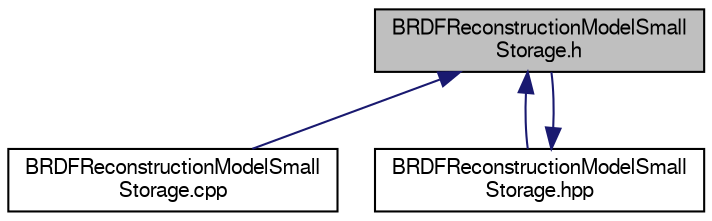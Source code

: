digraph "BRDFReconstructionModelSmallStorage.h"
{
 // LATEX_PDF_SIZE
  edge [fontname="FreeSans",fontsize="10",labelfontname="FreeSans",labelfontsize="10"];
  node [fontname="FreeSans",fontsize="10",shape=record];
  Node23 [label="BRDFReconstructionModelSmall\lStorage.h",height=0.2,width=0.4,color="black", fillcolor="grey75", style="filled", fontcolor="black",tooltip=" "];
  Node23 -> Node24 [dir="back",color="midnightblue",fontsize="10",style="solid",fontname="FreeSans"];
  Node24 [label="BRDFReconstructionModelSmall\lStorage.cpp",height=0.2,width=0.4,color="black", fillcolor="white", style="filled",URL="$_b_r_d_f_reconstruction_model_small_storage_8cpp.html",tooltip=" "];
  Node23 -> Node25 [dir="back",color="midnightblue",fontsize="10",style="solid",fontname="FreeSans"];
  Node25 [label="BRDFReconstructionModelSmall\lStorage.hpp",height=0.2,width=0.4,color="black", fillcolor="white", style="filled",URL="$_b_r_d_f_reconstruction_model_small_storage_8hpp.html",tooltip=" "];
  Node25 -> Node23 [dir="back",color="midnightblue",fontsize="10",style="solid",fontname="FreeSans"];
}
